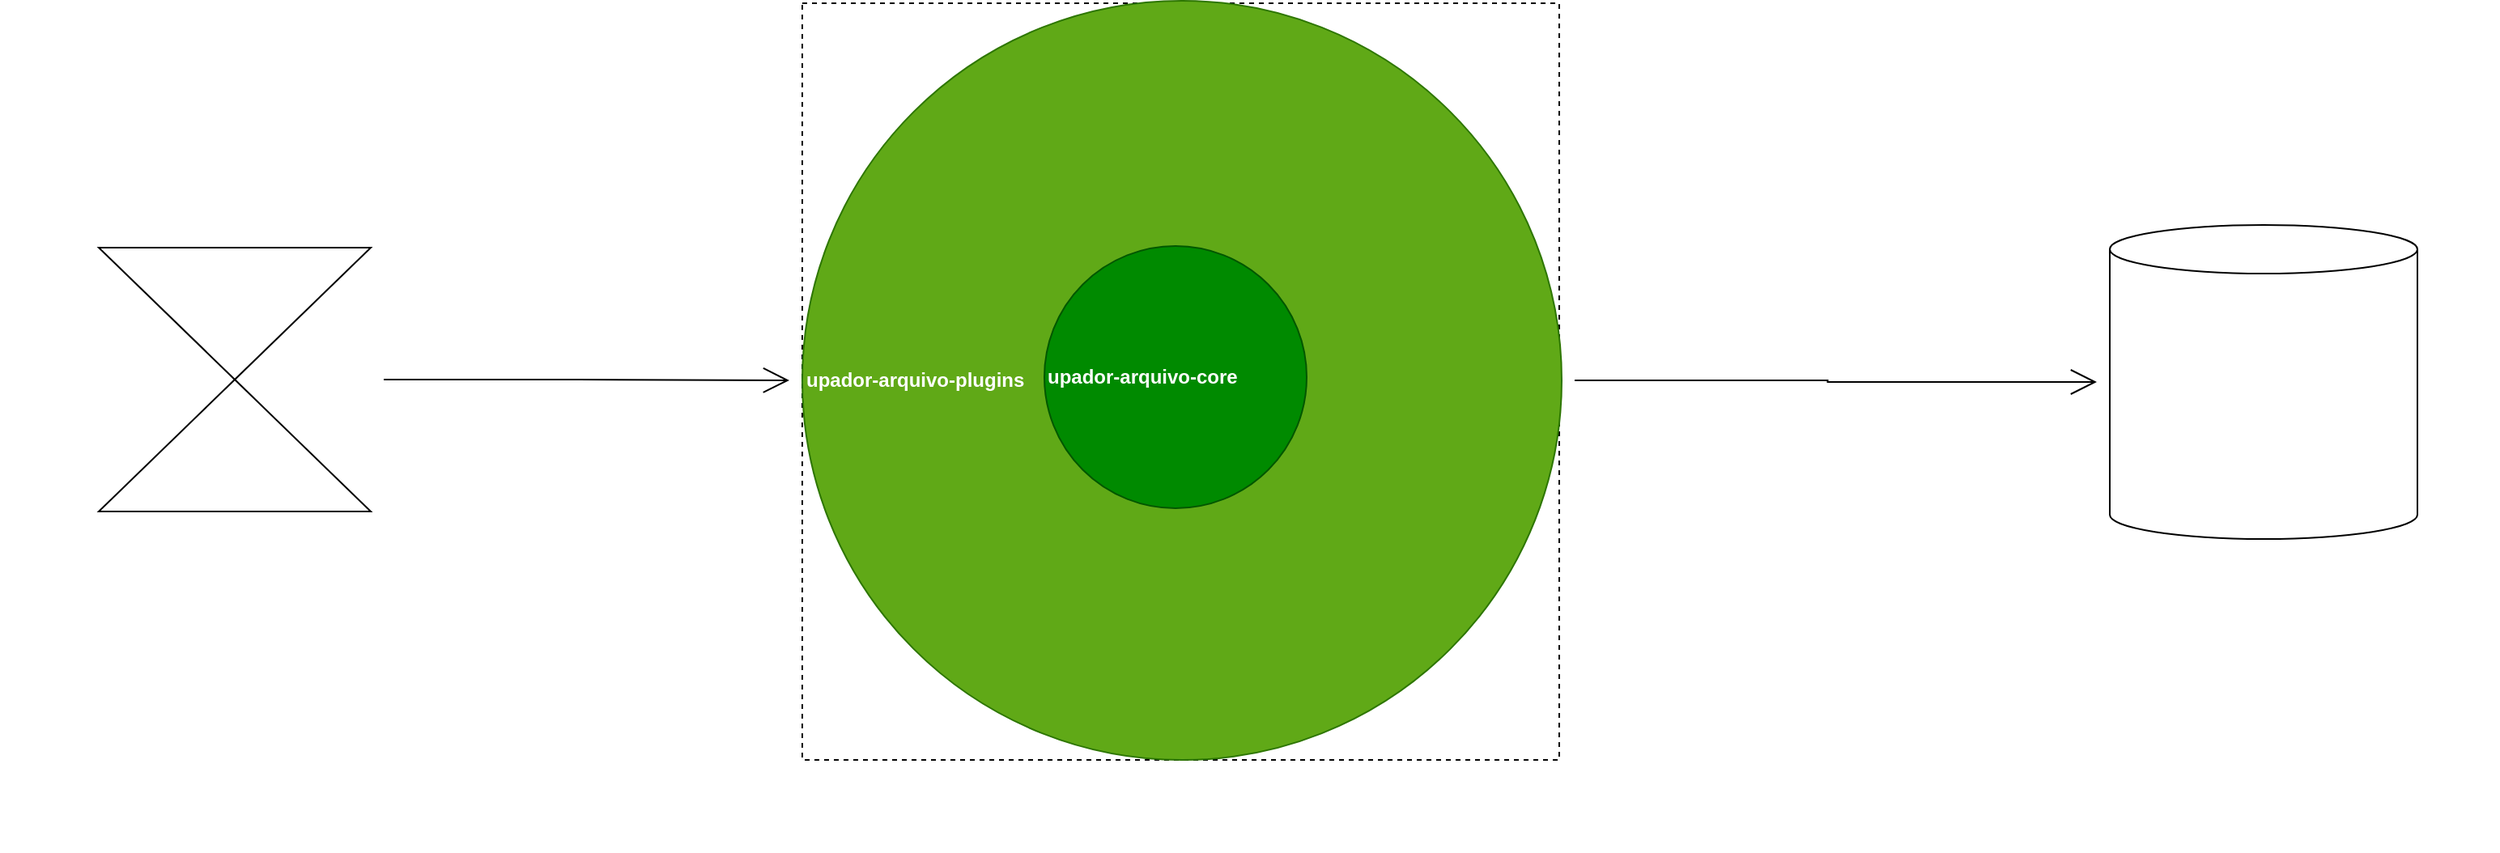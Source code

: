 <mxfile version="20.2.3" type="device" pages="2"><diagram id="YWGL-xmF3Cu1wgMwAPyc" name="Arquitetura alto nível"><mxGraphModel dx="4229" dy="1775" grid="0" gridSize="10" guides="1" tooltips="1" connect="1" arrows="1" fold="1" page="0" pageScale="1" pageWidth="827" pageHeight="1169" math="0" shadow="0"><root><mxCell id="0"/><mxCell id="1" parent="0"/><mxCell id="-_jOFPxkfFs_zuqqMqsm-7" value="" style="group" parent="1" vertex="1" connectable="0"><mxGeometry x="744" y="274" width="290" height="248" as="geometry"/></mxCell><mxCell id="-_jOFPxkfFs_zuqqMqsm-5" value="" style="shape=cylinder3;whiteSpace=wrap;html=1;boundedLbl=1;backgroundOutline=1;size=15;hachureGap=4;fontSize=42;fontColor=#FFFFFF;" parent="-_jOFPxkfFs_zuqqMqsm-7" vertex="1"><mxGeometry x="50" width="190" height="194" as="geometry"/></mxCell><mxCell id="-_jOFPxkfFs_zuqqMqsm-6" value="&lt;font style=&quot;font-size: 42px;&quot;&gt;file storage&lt;/font&gt;" style="text;html=1;strokeColor=none;fillColor=none;align=center;verticalAlign=middle;whiteSpace=wrap;rounded=0;dashed=1;hachureGap=4;fontColor=#FFFFFF;" parent="-_jOFPxkfFs_zuqqMqsm-7" vertex="1"><mxGeometry y="218" width="290" height="30" as="geometry"/></mxCell><mxCell id="-_jOFPxkfFs_zuqqMqsm-9" value="" style="group" parent="1" vertex="1" connectable="0"><mxGeometry x="-13.5" y="135.5" width="469" height="469" as="geometry"/></mxCell><mxCell id="-_jOFPxkfFs_zuqqMqsm-3" value="" style="whiteSpace=wrap;html=1;aspect=fixed;hachureGap=4;fontColor=#FFFFFF;dashed=1;" parent="-_jOFPxkfFs_zuqqMqsm-9" vertex="1"><mxGeometry y="1.5" width="467.5" height="467.5" as="geometry"/></mxCell><mxCell id="-_jOFPxkfFs_zuqqMqsm-2" value="&lt;b&gt;upador-arquivo-plugins&lt;/b&gt;" style="ellipse;whiteSpace=wrap;html=1;aspect=fixed;hachureGap=4;fontColor=#ffffff;align=left;fillColor=#60a917;strokeColor=#2D7600;" parent="-_jOFPxkfFs_zuqqMqsm-9" vertex="1"><mxGeometry width="469" height="469" as="geometry"/></mxCell><mxCell id="-_jOFPxkfFs_zuqqMqsm-1" value="&lt;b&gt;upador-arquivo-core&lt;/b&gt;" style="ellipse;whiteSpace=wrap;html=1;aspect=fixed;hachureGap=4;fontColor=#ffffff;align=left;fillColor=#008a00;strokeColor=#005700;" parent="-_jOFPxkfFs_zuqqMqsm-9" vertex="1"><mxGeometry x="149.5" y="151.5" width="162" height="162" as="geometry"/></mxCell><mxCell id="-_jOFPxkfFs_zuqqMqsm-14" value="" style="group" parent="1" vertex="1" connectable="0"><mxGeometry x="-509" y="244" width="290" height="207" as="geometry"/></mxCell><mxCell id="-_jOFPxkfFs_zuqqMqsm-11" value="" style="shape=collate;whiteSpace=wrap;html=1;hachureGap=4;fontSize=42;fontColor=#FFFFFF;" parent="-_jOFPxkfFs_zuqqMqsm-14" vertex="1"><mxGeometry x="61" y="44" width="168" height="163" as="geometry"/></mxCell><mxCell id="rq5RT-SXXaicCFEcBuyN-1" style="edgeStyle=orthogonalEdgeStyle;rounded=0;orthogonalLoop=1;jettySize=auto;html=1;fontColor=#FFFFFF;endArrow=open;startSize=14;endSize=14;sourcePerimeterSpacing=8;targetPerimeterSpacing=8;" edge="1" parent="1" source="-_jOFPxkfFs_zuqqMqsm-2" target="-_jOFPxkfFs_zuqqMqsm-5"><mxGeometry relative="1" as="geometry"/></mxCell><mxCell id="rq5RT-SXXaicCFEcBuyN-2" style="edgeStyle=orthogonalEdgeStyle;rounded=0;orthogonalLoop=1;jettySize=auto;html=1;fontColor=#FFFFFF;endArrow=open;startSize=14;endSize=14;sourcePerimeterSpacing=8;targetPerimeterSpacing=8;" edge="1" parent="1" source="-_jOFPxkfFs_zuqqMqsm-11" target="-_jOFPxkfFs_zuqqMqsm-2"><mxGeometry relative="1" as="geometry"/></mxCell><mxCell id="-_jOFPxkfFs_zuqqMqsm-13" value="&lt;font style=&quot;font-size: 42px;&quot;&gt;trigger&lt;/font&gt;" style="text;html=1;strokeColor=none;fillColor=none;align=center;verticalAlign=middle;whiteSpace=wrap;rounded=0;dashed=1;hachureGap=4;fontColor=#FFFFFF;" parent="1" vertex="1"><mxGeometry x="-509" y="466" width="290" height="30" as="geometry"/></mxCell><mxCell id="-_jOFPxkfFs_zuqqMqsm-4" value="&lt;font style=&quot;font-size: 42px;&quot;&gt;app&lt;/font&gt;" style="text;html=1;strokeColor=none;fillColor=none;align=center;verticalAlign=middle;whiteSpace=wrap;rounded=0;dashed=1;hachureGap=4;fontColor=#FFFFFF;" parent="1" vertex="1"><mxGeometry x="190.25" y="621" width="60" height="30" as="geometry"/></mxCell></root></mxGraphModel></diagram><diagram id="tKiC23Ixr3Np03mCeBdI" name="Arquitetura baixo nível 1"><mxGraphModel dx="2286" dy="976" grid="0" gridSize="10" guides="1" tooltips="1" connect="1" arrows="1" fold="1" page="0" pageScale="1" pageWidth="827" pageHeight="1169" math="0" shadow="0"><root><mxCell id="0"/><mxCell id="1" parent="0"/><mxCell id="QrRNM12lDvqZ__uTBC4d-1" value="" style="rounded=0;whiteSpace=wrap;html=1;hachureGap=4;dashed=1;" parent="1" vertex="1"><mxGeometry x="-306" y="173" width="974" height="448" as="geometry"/></mxCell><mxCell id="QrRNM12lDvqZ__uTBC4d-2" value="&lt;b&gt;&lt;font color=&quot;#ffffff&quot;&gt;Some Account&lt;/font&gt;&lt;/b&gt;" style="sketch=0;outlineConnect=0;fontColor=#232F3E;gradientColor=none;strokeColor=#232F3E;fillColor=#ffffff;dashed=0;verticalLabelPosition=bottom;verticalAlign=top;align=center;html=1;fontSize=12;fontStyle=0;aspect=fixed;shape=mxgraph.aws4.resourceIcon;resIcon=mxgraph.aws4.aws_cloud;hachureGap=4;" parent="1" vertex="1"><mxGeometry x="-306" y="173" width="90" height="90" as="geometry"/></mxCell><mxCell id="AaJDB4kJwgH9eooh9aYe-4" value="" style="group" vertex="1" connectable="0" parent="1"><mxGeometry x="-184" y="415" width="686" height="172" as="geometry"/></mxCell><mxCell id="AaJDB4kJwgH9eooh9aYe-1" value="" style="group" vertex="1" connectable="0" parent="AaJDB4kJwgH9eooh9aYe-4"><mxGeometry y="32" width="166" height="108" as="geometry"/></mxCell><mxCell id="ELY-G-8osQSG8ezY_rkq-6" value="" style="rounded=0;whiteSpace=wrap;html=1;hachureGap=4;fontSize=42;fontColor=#FFFFFF;dashed=1;" parent="AaJDB4kJwgH9eooh9aYe-1" vertex="1"><mxGeometry y="2" width="166" height="106" as="geometry"/></mxCell><mxCell id="ELY-G-8osQSG8ezY_rkq-5" value="&lt;b&gt;&lt;font color=&quot;#ffffff&quot;&gt;EventBridge&lt;/font&gt;&lt;/b&gt;" style="sketch=0;points=[[0,0,0],[0.25,0,0],[0.5,0,0],[0.75,0,0],[1,0,0],[0,1,0],[0.25,1,0],[0.5,1,0],[0.75,1,0],[1,1,0],[0,0.25,0],[0,0.5,0],[0,0.75,0],[1,0.25,0],[1,0.5,0],[1,0.75,0]];outlineConnect=0;fontColor=#232F3E;gradientColor=#FF4F8B;gradientDirection=north;fillColor=#BC1356;strokeColor=#ffffff;dashed=0;verticalLabelPosition=bottom;verticalAlign=top;align=center;html=1;fontSize=12;fontStyle=0;aspect=fixed;shape=mxgraph.aws4.resourceIcon;resIcon=mxgraph.aws4.eventbridge;hachureGap=4;" parent="AaJDB4kJwgH9eooh9aYe-1" vertex="1"><mxGeometry width="78" height="78" as="geometry"/></mxCell><mxCell id="ELY-G-8osQSG8ezY_rkq-7" value="" style="shape=collate;whiteSpace=wrap;html=1;hachureGap=4;fontSize=12;fontColor=#FFFFFF;strokeWidth=3;strokeColor=#99004D;" parent="AaJDB4kJwgH9eooh9aYe-1" vertex="1"><mxGeometry x="103" y="35" width="40" height="40" as="geometry"/></mxCell><mxCell id="ELY-G-8osQSG8ezY_rkq-14" value="rule" style="text;html=1;strokeColor=none;fillColor=none;align=center;verticalAlign=middle;whiteSpace=wrap;rounded=0;hachureGap=4;fontSize=12;fontColor=#FFFFFF;" parent="AaJDB4kJwgH9eooh9aYe-1" vertex="1"><mxGeometry x="93" y="75" width="60" height="30" as="geometry"/></mxCell><mxCell id="AaJDB4kJwgH9eooh9aYe-2" value="" style="group" vertex="1" connectable="0" parent="AaJDB4kJwgH9eooh9aYe-4"><mxGeometry x="210.75" width="267.5" height="172" as="geometry"/></mxCell><mxCell id="ELY-G-8osQSG8ezY_rkq-1" value="" style="rounded=0;whiteSpace=wrap;html=1;hachureGap=4;fontSize=42;fontColor=#FFFFFF;dashed=1;" parent="AaJDB4kJwgH9eooh9aYe-2" vertex="1"><mxGeometry width="267.5" height="172" as="geometry"/></mxCell><mxCell id="ELY-G-8osQSG8ezY_rkq-2" value="&lt;b&gt;&lt;font color=&quot;#ffffff&quot;&gt;Lambda&lt;/font&gt;&lt;/b&gt;" style="sketch=0;points=[[0,0,0],[0.25,0,0],[0.5,0,0],[0.75,0,0],[1,0,0],[0,1,0],[0.25,1,0],[0.5,1,0],[0.75,1,0],[1,1,0],[0,0.25,0],[0,0.5,0],[0,0.75,0],[1,0.25,0],[1,0.5,0],[1,0.75,0]];outlineConnect=0;fontColor=#232F3E;gradientColor=#F78E04;gradientDirection=north;fillColor=#D05C17;strokeColor=#ffffff;dashed=0;verticalLabelPosition=bottom;verticalAlign=top;align=center;html=1;fontSize=12;fontStyle=0;aspect=fixed;shape=mxgraph.aws4.resourceIcon;resIcon=mxgraph.aws4.lambda;hachureGap=4;" parent="AaJDB4kJwgH9eooh9aYe-2" vertex="1"><mxGeometry width="78" height="78" as="geometry"/></mxCell><mxCell id="ELY-G-8osQSG8ezY_rkq-4" value="app" style="outlineConnect=0;dashed=0;verticalLabelPosition=bottom;verticalAlign=top;align=center;html=1;shape=mxgraph.aws3.android;fillColor=#EE472A;gradientColor=none;hachureGap=4;fontSize=12;fontColor=#FFFFFF;" parent="AaJDB4kJwgH9eooh9aYe-2" vertex="1"><mxGeometry x="122.25" y="44" width="73.5" height="84" as="geometry"/></mxCell><mxCell id="AaJDB4kJwgH9eooh9aYe-3" value="" style="group" vertex="1" connectable="0" parent="AaJDB4kJwgH9eooh9aYe-4"><mxGeometry x="520" y="34" width="166" height="106" as="geometry"/></mxCell><mxCell id="ELY-G-8osQSG8ezY_rkq-10" value="" style="rounded=0;whiteSpace=wrap;html=1;hachureGap=4;fontSize=42;fontColor=#FFFFFF;dashed=1;" parent="AaJDB4kJwgH9eooh9aYe-3" vertex="1"><mxGeometry width="166" height="106" as="geometry"/></mxCell><mxCell id="ELY-G-8osQSG8ezY_rkq-12" value="&lt;b&gt;&lt;font color=&quot;#ffffff&quot;&gt;S3&lt;/font&gt;&lt;/b&gt;" style="sketch=0;points=[[0,0,0],[0.25,0,0],[0.5,0,0],[0.75,0,0],[1,0,0],[0,1,0],[0.25,1,0],[0.5,1,0],[0.75,1,0],[1,1,0],[0,0.25,0],[0,0.5,0],[0,0.75,0],[1,0.25,0],[1,0.5,0],[1,0.75,0]];outlineConnect=0;fontColor=#232F3E;gradientColor=#60A337;gradientDirection=north;fillColor=#277116;strokeColor=#ffffff;dashed=0;verticalLabelPosition=bottom;verticalAlign=top;align=center;html=1;fontSize=12;fontStyle=0;aspect=fixed;shape=mxgraph.aws4.resourceIcon;resIcon=mxgraph.aws4.s3;hachureGap=4;" parent="AaJDB4kJwgH9eooh9aYe-3" vertex="1"><mxGeometry width="78" height="78" as="geometry"/></mxCell><mxCell id="ELY-G-8osQSG8ezY_rkq-13" value="&lt;font style=&quot;&quot; color=&quot;#ffffff&quot;&gt;bucket&lt;/font&gt;" style="sketch=0;outlineConnect=0;fontColor=#232F3E;gradientColor=none;fillColor=#3F8624;strokeColor=none;dashed=0;verticalLabelPosition=bottom;verticalAlign=top;align=center;html=1;fontSize=12;fontStyle=0;aspect=fixed;pointerEvents=1;shape=mxgraph.aws4.bucket;hachureGap=4;" parent="AaJDB4kJwgH9eooh9aYe-3" vertex="1"><mxGeometry x="104" y="37.52" width="37" height="38.48" as="geometry"/></mxCell><mxCell id="ELY-G-8osQSG8ezY_rkq-9" style="edgeStyle=none;curved=1;rounded=0;orthogonalLoop=1;jettySize=auto;html=1;fontSize=12;fontColor=#FFFFFF;endArrow=open;startSize=14;endSize=14;sourcePerimeterSpacing=8;targetPerimeterSpacing=8;" parent="AaJDB4kJwgH9eooh9aYe-4" source="ELY-G-8osQSG8ezY_rkq-6" target="ELY-G-8osQSG8ezY_rkq-1" edge="1"><mxGeometry relative="1" as="geometry"/></mxCell><mxCell id="ELY-G-8osQSG8ezY_rkq-11" style="edgeStyle=none;curved=1;rounded=0;orthogonalLoop=1;jettySize=auto;html=1;entryX=0;entryY=0.5;entryDx=0;entryDy=0;fontSize=12;fontColor=#FFFFFF;endArrow=open;startSize=14;endSize=14;sourcePerimeterSpacing=8;targetPerimeterSpacing=8;" parent="AaJDB4kJwgH9eooh9aYe-4" source="ELY-G-8osQSG8ezY_rkq-1" target="ELY-G-8osQSG8ezY_rkq-10" edge="1"><mxGeometry relative="1" as="geometry"/></mxCell><mxCell id="AaJDB4kJwgH9eooh9aYe-5" value="" style="rounded=0;whiteSpace=wrap;html=1;hachureGap=4;fontSize=42;fontColor=#FFFFFF;dashed=1;" vertex="1" parent="1"><mxGeometry x="-94" y="290" width="247" height="106" as="geometry"/></mxCell><mxCell id="AaJDB4kJwgH9eooh9aYe-6" style="edgeStyle=orthogonalEdgeStyle;rounded=0;orthogonalLoop=1;jettySize=auto;html=1;entryX=1;entryY=0.5;entryDx=0;entryDy=0;endArrow=open;startSize=14;endSize=14;sourcePerimeterSpacing=8;targetPerimeterSpacing=8;exitX=0.599;exitY=0;exitDx=0;exitDy=0;exitPerimeter=0;" edge="1" parent="1" source="ELY-G-8osQSG8ezY_rkq-1" target="AaJDB4kJwgH9eooh9aYe-5"><mxGeometry relative="1" as="geometry"><Array as="points"><mxPoint x="186" y="343"/></Array></mxGeometry></mxCell><mxCell id="AaJDB4kJwgH9eooh9aYe-7" style="edgeStyle=orthogonalEdgeStyle;rounded=0;orthogonalLoop=1;jettySize=auto;html=1;entryX=0.134;entryY=0.991;entryDx=0;entryDy=0;entryPerimeter=0;endArrow=open;startSize=14;endSize=14;sourcePerimeterSpacing=8;targetPerimeterSpacing=8;" edge="1" parent="1" source="ELY-G-8osQSG8ezY_rkq-7" target="AaJDB4kJwgH9eooh9aYe-5"><mxGeometry relative="1" as="geometry"/></mxCell><mxCell id="AaJDB4kJwgH9eooh9aYe-8" value="IAM" style="outlineConnect=0;dashed=0;verticalLabelPosition=bottom;verticalAlign=top;align=center;html=1;shape=mxgraph.aws3.iam;fillColor=#759C3E;gradientColor=none;hachureGap=4;" vertex="1" parent="1"><mxGeometry x="-85" y="293" width="24" height="55" as="geometry"/></mxCell><mxCell id="AaJDB4kJwgH9eooh9aYe-9" value="&lt;font color=&quot;#ffffff&quot;&gt;lambda-access-role&lt;/font&gt;" style="sketch=0;outlineConnect=0;fontColor=#232F3E;gradientColor=none;fillColor=#BF0816;strokeColor=none;dashed=0;verticalLabelPosition=bottom;verticalAlign=top;align=center;html=1;fontSize=12;fontStyle=0;aspect=fixed;pointerEvents=1;shape=mxgraph.aws4.role;hachureGap=4;" vertex="1" parent="1"><mxGeometry x="-32" y="339" width="50" height="28.21" as="geometry"/></mxCell><mxCell id="AaJDB4kJwgH9eooh9aYe-10" value="&lt;font color=&quot;#ffffff&quot;&gt;s3-access-role&lt;/font&gt;" style="sketch=0;outlineConnect=0;fontColor=#232F3E;gradientColor=none;fillColor=#BF0816;strokeColor=none;dashed=0;verticalLabelPosition=bottom;verticalAlign=top;align=center;html=1;fontSize=12;fontStyle=0;aspect=fixed;pointerEvents=1;shape=mxgraph.aws4.role;hachureGap=4;" vertex="1" parent="1"><mxGeometry x="73" y="339" width="50" height="28.21" as="geometry"/></mxCell><mxCell id="Ph8Vb_EFUFNCJrsBBXjy-1" value="" style="rounded=0;whiteSpace=wrap;html=1;hachureGap=4;fontSize=42;fontColor=#FFFFFF;dashed=1;" vertex="1" parent="1"><mxGeometry x="212" y="261.21" width="247" height="106" as="geometry"/></mxCell><mxCell id="Ph8Vb_EFUFNCJrsBBXjy-2" value="&lt;b&gt;&lt;font color=&quot;#ffffff&quot;&gt;ECR&lt;/font&gt;&lt;/b&gt;" style="sketch=0;points=[[0,0,0],[0.25,0,0],[0.5,0,0],[0.75,0,0],[1,0,0],[0,1,0],[0.25,1,0],[0.5,1,0],[0.75,1,0],[1,1,0],[0,0.25,0],[0,0.5,0],[0,0.75,0],[1,0.25,0],[1,0.5,0],[1,0.75,0]];outlineConnect=0;fontColor=#232F3E;gradientColor=#F78E04;gradientDirection=north;fillColor=#D05C17;strokeColor=#ffffff;dashed=0;verticalLabelPosition=bottom;verticalAlign=top;align=center;html=1;fontSize=12;fontStyle=0;aspect=fixed;shape=mxgraph.aws4.resourceIcon;resIcon=mxgraph.aws4.ecr;hachureGap=4;" vertex="1" parent="1"><mxGeometry x="212" y="261.21" width="58" height="58" as="geometry"/></mxCell><mxCell id="Ph8Vb_EFUFNCJrsBBXjy-3" value="app container image" style="aspect=fixed;html=1;points=[];align=center;image;fontSize=12;image=img/lib/azure2/compute/Image_Definitions.svg;hachureGap=4;fontColor=#FFFFFF;" vertex="1" parent="1"><mxGeometry x="319" y="275" width="66" height="64" as="geometry"/></mxCell><mxCell id="Ph8Vb_EFUFNCJrsBBXjy-4" style="edgeStyle=orthogonalEdgeStyle;rounded=0;orthogonalLoop=1;jettySize=auto;html=1;entryX=0.5;entryY=1;entryDx=0;entryDy=0;fontColor=#FFFFFF;endArrow=open;startSize=14;endSize=14;sourcePerimeterSpacing=8;targetPerimeterSpacing=8;" edge="1" parent="1" source="ELY-G-8osQSG8ezY_rkq-1" target="Ph8Vb_EFUFNCJrsBBXjy-1"><mxGeometry relative="1" as="geometry"><Array as="points"><mxPoint x="251" y="397"/><mxPoint x="336" y="397"/></Array></mxGeometry></mxCell></root></mxGraphModel></diagram></mxfile>